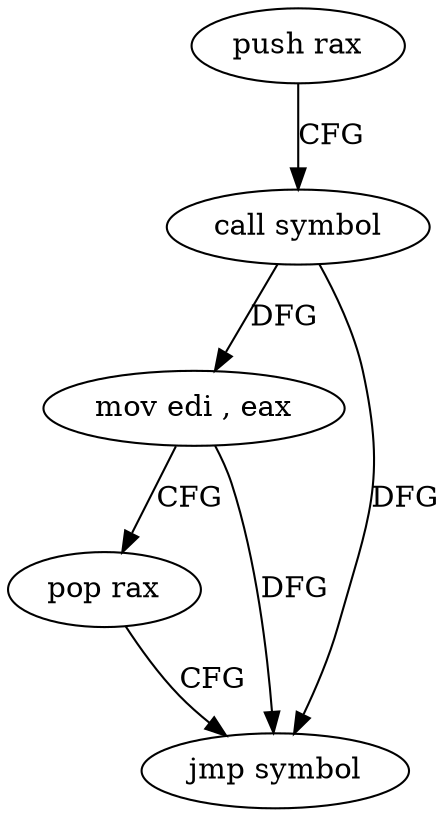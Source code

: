 digraph "func" {
"4266496" [label = "push rax" ]
"4266497" [label = "call symbol" ]
"4266502" [label = "mov edi , eax" ]
"4266504" [label = "pop rax" ]
"4266505" [label = "jmp symbol" ]
"4266496" -> "4266497" [ label = "CFG" ]
"4266497" -> "4266502" [ label = "DFG" ]
"4266497" -> "4266505" [ label = "DFG" ]
"4266502" -> "4266504" [ label = "CFG" ]
"4266502" -> "4266505" [ label = "DFG" ]
"4266504" -> "4266505" [ label = "CFG" ]
}
